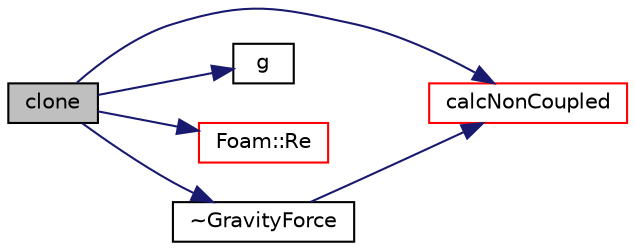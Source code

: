 digraph "clone"
{
  bgcolor="transparent";
  edge [fontname="Helvetica",fontsize="10",labelfontname="Helvetica",labelfontsize="10"];
  node [fontname="Helvetica",fontsize="10",shape=record];
  rankdir="LR";
  Node1 [label="clone",height=0.2,width=0.4,color="black", fillcolor="grey75", style="filled", fontcolor="black"];
  Node1 -> Node2 [color="midnightblue",fontsize="10",style="solid",fontname="Helvetica"];
  Node2 [label="calcNonCoupled",height=0.2,width=0.4,color="red",URL="$a00959.html#aecbde83988ed663b1f2c9a2ff65427a5",tooltip="Calculate the non-coupled force. "];
  Node1 -> Node3 [color="midnightblue",fontsize="10",style="solid",fontname="Helvetica"];
  Node3 [label="g",height=0.2,width=0.4,color="black",URL="$a00959.html#a31de7081754c4d2723d9228165f66c9d",tooltip="Return the acceleration due to gravity. "];
  Node1 -> Node4 [color="midnightblue",fontsize="10",style="solid",fontname="Helvetica"];
  Node4 [label="Foam::Re",height=0.2,width=0.4,color="red",URL="$a10979.html#affa366970bcbe0f7ccf7c85557a3e12b"];
  Node1 -> Node5 [color="midnightblue",fontsize="10",style="solid",fontname="Helvetica"];
  Node5 [label="~GravityForce",height=0.2,width=0.4,color="black",URL="$a00959.html#a15b9ac82181568307df1076509614a72",tooltip="Destructor. "];
  Node5 -> Node2 [color="midnightblue",fontsize="10",style="solid",fontname="Helvetica"];
}
